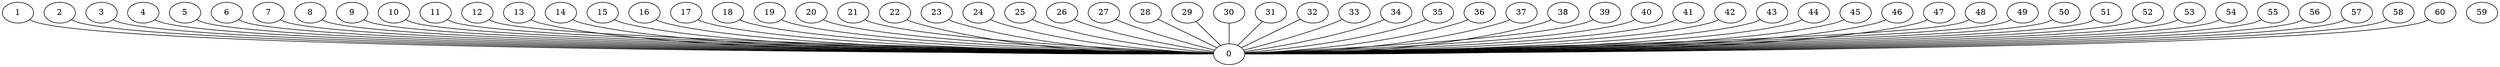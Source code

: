 graph G {
0;
1;
2;
3;
4;
5;
6;
7;
8;
9;
10;
11;
12;
13;
14;
15;
16;
17;
18;
19;
20;
21;
22;
23;
24;
25;
26;
27;
28;
29;
30;
31;
32;
33;
34;
35;
36;
37;
38;
39;
40;
41;
42;
43;
44;
45;
46;
47;
48;
49;
50;
51;
52;
53;
54;
55;
56;
57;
58;
59;
60;
3--0 ;
2--0 ;
1--0 ;
5--0 ;
4--0 ;
6--0 ;
7--0 ;
8--0 ;
9--0 ;
12--0 ;
11--0 ;
10--0 ;
13--0 ;
15--0 ;
14--0 ;
16--0 ;
18--0 ;
17--0 ;
21--0 ;
20--0 ;
19--0 ;
23--0 ;
22--0 ;
24--0 ;
25--0 ;
27--0 ;
26--0 ;
28--0 ;
29--0 ;
31--0 ;
30--0 ;
37--0 ;
36--0 ;
35--0 ;
34--0 ;
33--0 ;
32--0 ;
39--0 ;
38--0 ;
40--0 ;
42--0 ;
41--0 ;
43--0 ;
45--0 ;
44--0 ;
48--0 ;
47--0 ;
46--0 ;
52--0 ;
51--0 ;
50--0 ;
49--0 ;
53--0 ;
56--0 ;
55--0 ;
54--0 ;
58--0 ;
57--0 ;
60--0 ;
}
